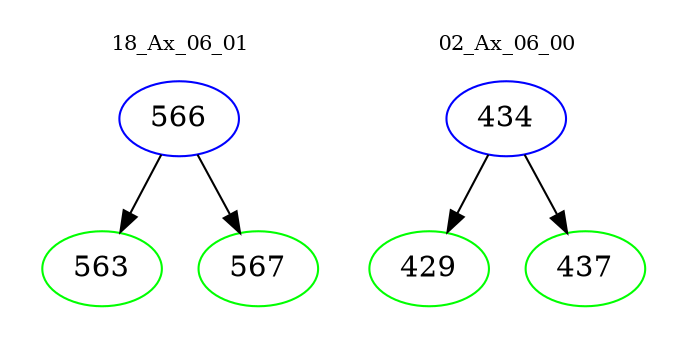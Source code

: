 digraph{
subgraph cluster_0 {
color = white
label = "18_Ax_06_01";
fontsize=10;
T0_566 [label="566", color="blue"]
T0_566 -> T0_563 [color="black"]
T0_563 [label="563", color="green"]
T0_566 -> T0_567 [color="black"]
T0_567 [label="567", color="green"]
}
subgraph cluster_1 {
color = white
label = "02_Ax_06_00";
fontsize=10;
T1_434 [label="434", color="blue"]
T1_434 -> T1_429 [color="black"]
T1_429 [label="429", color="green"]
T1_434 -> T1_437 [color="black"]
T1_437 [label="437", color="green"]
}
}
